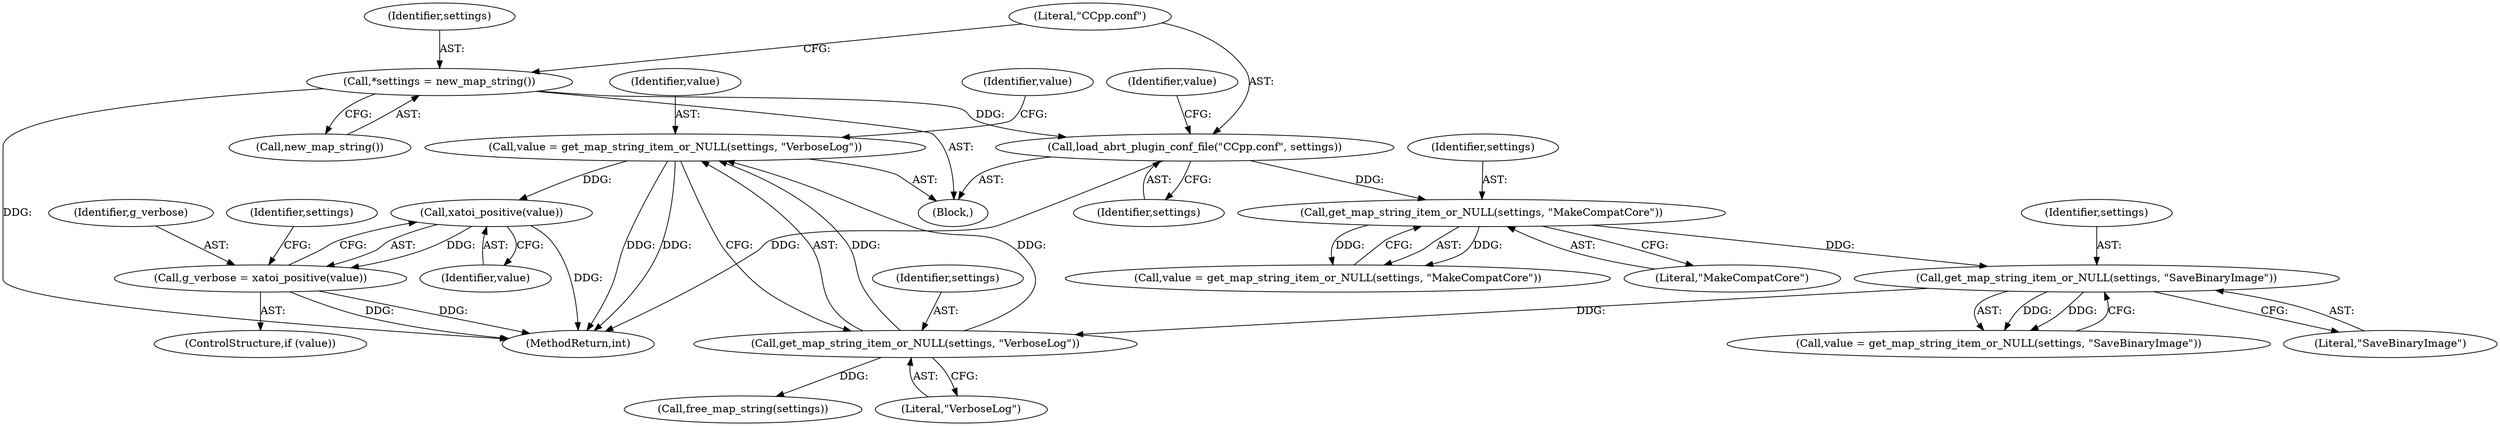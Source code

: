 digraph "0_abrt_80408e9e24a1c10f85fd969e1853e0f192157f92_0@pointer" {
"1000249" [label="(Call,xatoi_positive(value))"];
"1000240" [label="(Call,value = get_map_string_item_or_NULL(settings, \"VerboseLog\"))"];
"1000242" [label="(Call,get_map_string_item_or_NULL(settings, \"VerboseLog\"))"];
"1000231" [label="(Call,get_map_string_item_or_NULL(settings, \"SaveBinaryImage\"))"];
"1000220" [label="(Call,get_map_string_item_or_NULL(settings, \"MakeCompatCore\"))"];
"1000214" [label="(Call,load_abrt_plugin_conf_file(\"CCpp.conf\", settings))"];
"1000211" [label="(Call,*settings = new_map_string())"];
"1000247" [label="(Call,g_verbose = xatoi_positive(value))"];
"1000251" [label="(Call,free_map_string(settings))"];
"1000246" [label="(Identifier,value)"];
"1000218" [label="(Call,value = get_map_string_item_or_NULL(settings, \"MakeCompatCore\"))"];
"1000233" [label="(Literal,\"SaveBinaryImage\")"];
"1000231" [label="(Call,get_map_string_item_or_NULL(settings, \"SaveBinaryImage\"))"];
"1000216" [label="(Identifier,settings)"];
"1000213" [label="(Call,new_map_string())"];
"1000249" [label="(Call,xatoi_positive(value))"];
"1000215" [label="(Literal,\"CCpp.conf\")"];
"1000240" [label="(Call,value = get_map_string_item_or_NULL(settings, \"VerboseLog\"))"];
"1000243" [label="(Identifier,settings)"];
"1000220" [label="(Call,get_map_string_item_or_NULL(settings, \"MakeCompatCore\"))"];
"1000212" [label="(Identifier,settings)"];
"1001180" [label="(MethodReturn,int)"];
"1000242" [label="(Call,get_map_string_item_or_NULL(settings, \"VerboseLog\"))"];
"1000248" [label="(Identifier,g_verbose)"];
"1000250" [label="(Identifier,value)"];
"1000222" [label="(Literal,\"MakeCompatCore\")"];
"1000245" [label="(ControlStructure,if (value))"];
"1000247" [label="(Call,g_verbose = xatoi_positive(value))"];
"1000241" [label="(Identifier,value)"];
"1000221" [label="(Identifier,settings)"];
"1000219" [label="(Identifier,value)"];
"1000209" [label="(Block,)"];
"1000229" [label="(Call,value = get_map_string_item_or_NULL(settings, \"SaveBinaryImage\"))"];
"1000214" [label="(Call,load_abrt_plugin_conf_file(\"CCpp.conf\", settings))"];
"1000232" [label="(Identifier,settings)"];
"1000211" [label="(Call,*settings = new_map_string())"];
"1000244" [label="(Literal,\"VerboseLog\")"];
"1000252" [label="(Identifier,settings)"];
"1000249" -> "1000247"  [label="AST: "];
"1000249" -> "1000250"  [label="CFG: "];
"1000250" -> "1000249"  [label="AST: "];
"1000247" -> "1000249"  [label="CFG: "];
"1000249" -> "1001180"  [label="DDG: "];
"1000249" -> "1000247"  [label="DDG: "];
"1000240" -> "1000249"  [label="DDG: "];
"1000240" -> "1000209"  [label="AST: "];
"1000240" -> "1000242"  [label="CFG: "];
"1000241" -> "1000240"  [label="AST: "];
"1000242" -> "1000240"  [label="AST: "];
"1000246" -> "1000240"  [label="CFG: "];
"1000240" -> "1001180"  [label="DDG: "];
"1000240" -> "1001180"  [label="DDG: "];
"1000242" -> "1000240"  [label="DDG: "];
"1000242" -> "1000240"  [label="DDG: "];
"1000242" -> "1000244"  [label="CFG: "];
"1000243" -> "1000242"  [label="AST: "];
"1000244" -> "1000242"  [label="AST: "];
"1000231" -> "1000242"  [label="DDG: "];
"1000242" -> "1000251"  [label="DDG: "];
"1000231" -> "1000229"  [label="AST: "];
"1000231" -> "1000233"  [label="CFG: "];
"1000232" -> "1000231"  [label="AST: "];
"1000233" -> "1000231"  [label="AST: "];
"1000229" -> "1000231"  [label="CFG: "];
"1000231" -> "1000229"  [label="DDG: "];
"1000231" -> "1000229"  [label="DDG: "];
"1000220" -> "1000231"  [label="DDG: "];
"1000220" -> "1000218"  [label="AST: "];
"1000220" -> "1000222"  [label="CFG: "];
"1000221" -> "1000220"  [label="AST: "];
"1000222" -> "1000220"  [label="AST: "];
"1000218" -> "1000220"  [label="CFG: "];
"1000220" -> "1000218"  [label="DDG: "];
"1000220" -> "1000218"  [label="DDG: "];
"1000214" -> "1000220"  [label="DDG: "];
"1000214" -> "1000209"  [label="AST: "];
"1000214" -> "1000216"  [label="CFG: "];
"1000215" -> "1000214"  [label="AST: "];
"1000216" -> "1000214"  [label="AST: "];
"1000219" -> "1000214"  [label="CFG: "];
"1000214" -> "1001180"  [label="DDG: "];
"1000211" -> "1000214"  [label="DDG: "];
"1000211" -> "1000209"  [label="AST: "];
"1000211" -> "1000213"  [label="CFG: "];
"1000212" -> "1000211"  [label="AST: "];
"1000213" -> "1000211"  [label="AST: "];
"1000215" -> "1000211"  [label="CFG: "];
"1000211" -> "1001180"  [label="DDG: "];
"1000247" -> "1000245"  [label="AST: "];
"1000248" -> "1000247"  [label="AST: "];
"1000252" -> "1000247"  [label="CFG: "];
"1000247" -> "1001180"  [label="DDG: "];
"1000247" -> "1001180"  [label="DDG: "];
}
